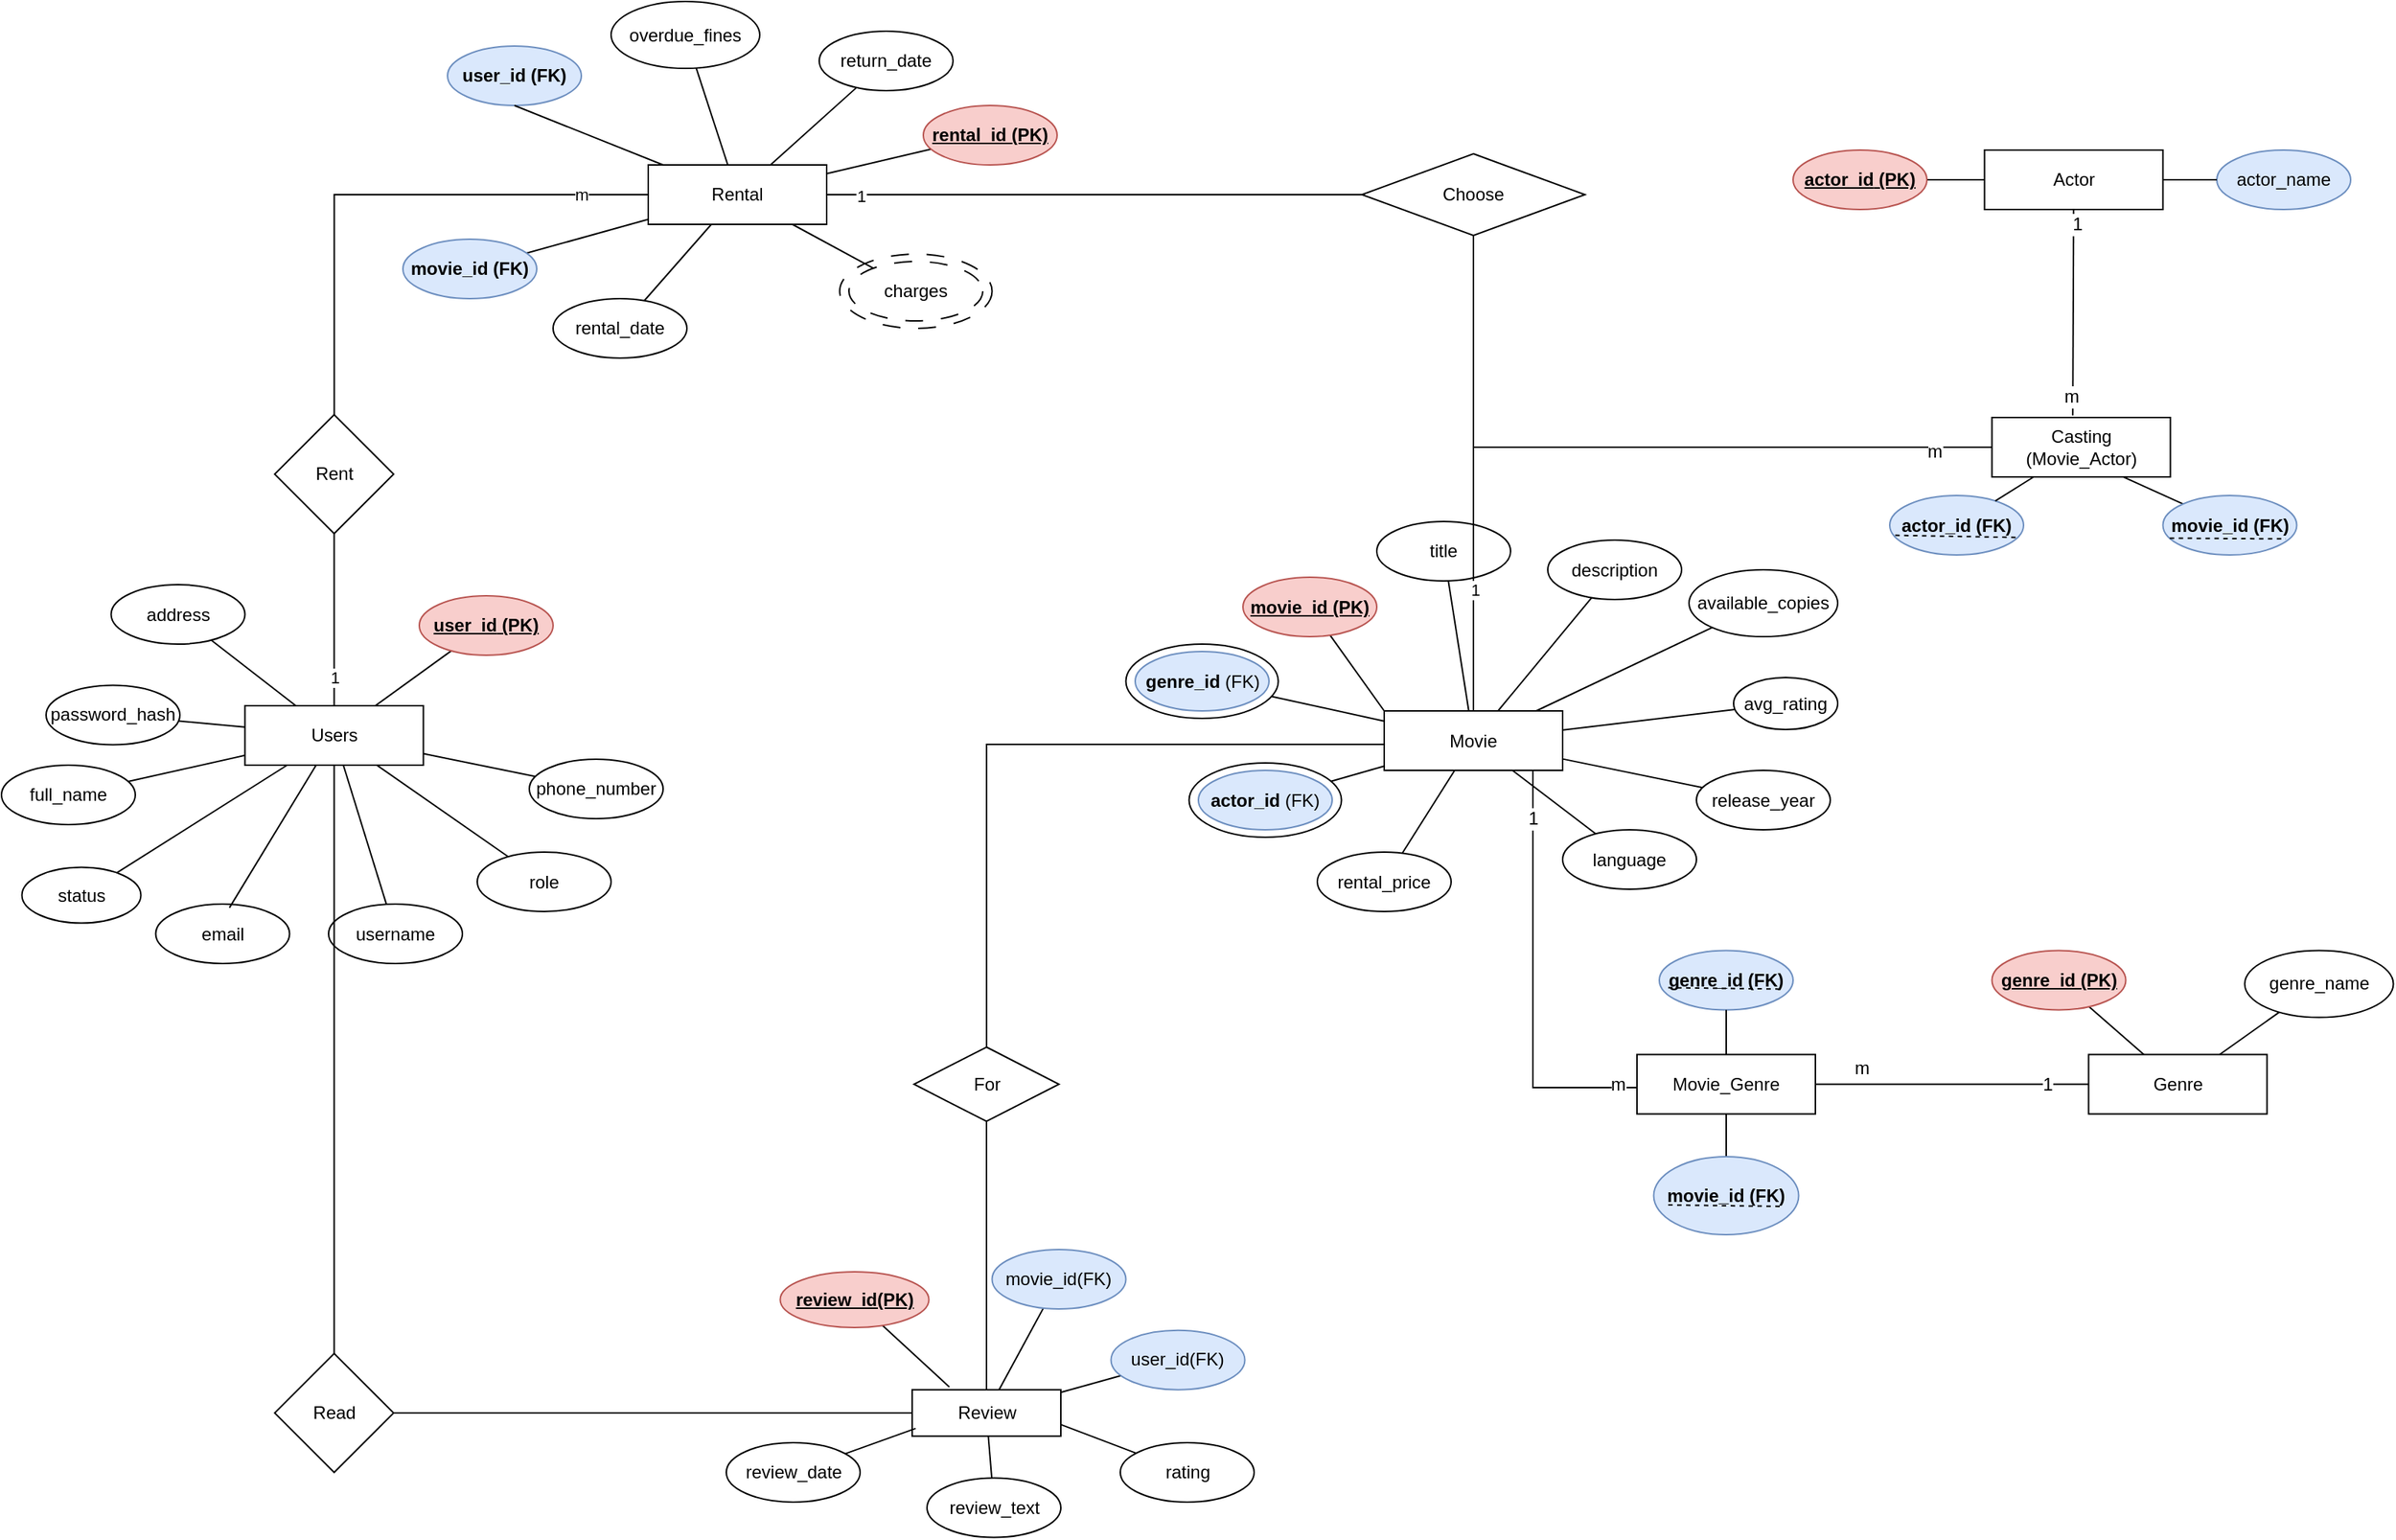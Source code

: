 <mxfile version="24.7.16">
  <diagram name="Page-1" id="xdNO-wtEi7Ypv27mEj1e">
    <mxGraphModel dx="252" dy="456" grid="1" gridSize="10" guides="1" tooltips="1" connect="1" arrows="1" fold="1" page="1" pageScale="1" pageWidth="850" pageHeight="1100" math="0" shadow="0">
      <root>
        <mxCell id="0" />
        <mxCell id="1" parent="0" />
        <mxCell id="vwZq9Y9TnrJTcbUkJgKD-1" style="rounded=0;orthogonalLoop=1;jettySize=auto;html=1;fontSize=12;startSize=8;endSize=8;strokeColor=default;endArrow=none;endFill=0;startArrow=none;startFill=0;strokeWidth=1;" parent="1" source="vwZq9Y9TnrJTcbUkJgKD-8" target="vwZq9Y9TnrJTcbUkJgKD-15" edge="1">
          <mxGeometry relative="1" as="geometry" />
        </mxCell>
        <mxCell id="vwZq9Y9TnrJTcbUkJgKD-2" style="rounded=0;orthogonalLoop=1;jettySize=auto;html=1;fontSize=12;startSize=8;endSize=8;strokeColor=default;endArrow=none;endFill=0;startArrow=none;startFill=0;strokeWidth=1;" parent="1" source="vwZq9Y9TnrJTcbUkJgKD-8" target="vwZq9Y9TnrJTcbUkJgKD-10" edge="1">
          <mxGeometry relative="1" as="geometry">
            <mxPoint x="912.833" y="627.191" as="targetPoint" />
          </mxGeometry>
        </mxCell>
        <mxCell id="vwZq9Y9TnrJTcbUkJgKD-3" style="rounded=0;orthogonalLoop=1;jettySize=auto;html=1;fontSize=12;startSize=8;endSize=8;strokeColor=default;endArrow=none;endFill=0;startArrow=none;startFill=0;strokeWidth=1;" parent="1" source="vwZq9Y9TnrJTcbUkJgKD-8" target="vwZq9Y9TnrJTcbUkJgKD-11" edge="1">
          <mxGeometry relative="1" as="geometry" />
        </mxCell>
        <mxCell id="vwZq9Y9TnrJTcbUkJgKD-4" style="rounded=0;orthogonalLoop=1;jettySize=auto;html=1;fontSize=12;startSize=8;endSize=8;strokeColor=default;endArrow=none;endFill=0;startArrow=none;startFill=0;strokeWidth=1;" parent="1" source="vwZq9Y9TnrJTcbUkJgKD-8" target="vwZq9Y9TnrJTcbUkJgKD-16" edge="1">
          <mxGeometry relative="1" as="geometry" />
        </mxCell>
        <mxCell id="vwZq9Y9TnrJTcbUkJgKD-5" style="rounded=0;orthogonalLoop=1;jettySize=auto;html=1;fontSize=12;startSize=8;endSize=8;strokeColor=default;endArrow=none;endFill=0;startArrow=none;startFill=0;strokeWidth=1;" parent="1" source="vwZq9Y9TnrJTcbUkJgKD-8" target="vwZq9Y9TnrJTcbUkJgKD-14" edge="1">
          <mxGeometry relative="1" as="geometry" />
        </mxCell>
        <mxCell id="HvHesekv2nDa_G__FXom-11" value="" style="rounded=0;orthogonalLoop=1;jettySize=auto;html=1;endArrow=none;endFill=0;" parent="1" source="vwZq9Y9TnrJTcbUkJgKD-8" target="HvHesekv2nDa_G__FXom-10" edge="1">
          <mxGeometry relative="1" as="geometry" />
        </mxCell>
        <mxCell id="vwZq9Y9TnrJTcbUkJgKD-8" value="Users" style="whiteSpace=wrap;html=1;strokeColor=default;" parent="1" vertex="1">
          <mxGeometry x="1093.75" y="514" width="120" height="40" as="geometry" />
        </mxCell>
        <mxCell id="vwZq9Y9TnrJTcbUkJgKD-9" value="address" style="ellipse;whiteSpace=wrap;html=1;" parent="1" vertex="1">
          <mxGeometry x="1003.75" y="432.5" width="90" height="40" as="geometry" />
        </mxCell>
        <mxCell id="vwZq9Y9TnrJTcbUkJgKD-10" value="full_name" style="ellipse;whiteSpace=wrap;html=1;" parent="1" vertex="1">
          <mxGeometry x="930" y="554" width="90" height="40" as="geometry" />
        </mxCell>
        <mxCell id="vwZq9Y9TnrJTcbUkJgKD-11" value="role" style="ellipse;whiteSpace=wrap;html=1;" parent="1" vertex="1">
          <mxGeometry x="1250" y="612.5" width="90" height="40" as="geometry" />
        </mxCell>
        <mxCell id="vwZq9Y9TnrJTcbUkJgKD-12" value="email" style="ellipse;whiteSpace=wrap;html=1;" parent="1" vertex="1">
          <mxGeometry x="1033.75" y="647.5" width="90" height="40" as="geometry" />
        </mxCell>
        <mxCell id="vwZq9Y9TnrJTcbUkJgKD-13" value="password_hash" style="ellipse;whiteSpace=wrap;html=1;" parent="1" vertex="1">
          <mxGeometry x="960" y="500.25" width="90" height="40" as="geometry" />
        </mxCell>
        <mxCell id="vwZq9Y9TnrJTcbUkJgKD-14" value="username" style="ellipse;whiteSpace=wrap;html=1;" parent="1" vertex="1">
          <mxGeometry x="1150" y="647.5" width="90" height="40" as="geometry" />
        </mxCell>
        <mxCell id="vwZq9Y9TnrJTcbUkJgKD-15" value="&lt;strong&gt;user_id&lt;/strong&gt; (PK)" style="ellipse;whiteSpace=wrap;html=1;fillColor=#f8cecc;strokeColor=#b85450;fontStyle=5" parent="1" vertex="1">
          <mxGeometry x="1211" y="440" width="90" height="40" as="geometry" />
        </mxCell>
        <mxCell id="vwZq9Y9TnrJTcbUkJgKD-16" value="phone_number" style="ellipse;whiteSpace=wrap;html=1;" parent="1" vertex="1">
          <mxGeometry x="1285" y="550" width="90" height="40" as="geometry" />
        </mxCell>
        <mxCell id="vwZq9Y9TnrJTcbUkJgKD-17" style="rounded=0;orthogonalLoop=1;jettySize=auto;html=1;entryX=0.551;entryY=0.061;entryDx=0;entryDy=0;entryPerimeter=0;fontSize=12;startSize=8;endSize=8;strokeColor=default;endArrow=none;endFill=0;startArrow=none;startFill=0;strokeWidth=1;" parent="1" source="vwZq9Y9TnrJTcbUkJgKD-8" target="vwZq9Y9TnrJTcbUkJgKD-12" edge="1">
          <mxGeometry relative="1" as="geometry" />
        </mxCell>
        <mxCell id="vwZq9Y9TnrJTcbUkJgKD-18" style="rounded=0;orthogonalLoop=1;jettySize=auto;html=1;fontSize=12;startSize=8;endSize=8;strokeColor=default;endArrow=none;endFill=0;startArrow=none;startFill=0;strokeWidth=1;" parent="1" source="vwZq9Y9TnrJTcbUkJgKD-8" target="vwZq9Y9TnrJTcbUkJgKD-9" edge="1">
          <mxGeometry relative="1" as="geometry" />
        </mxCell>
        <mxCell id="vwZq9Y9TnrJTcbUkJgKD-19" style="rounded=0;orthogonalLoop=1;jettySize=auto;html=1;fontSize=12;startSize=8;endSize=8;strokeColor=default;endArrow=none;endFill=0;startArrow=none;startFill=0;strokeWidth=1;" parent="1" source="vwZq9Y9TnrJTcbUkJgKD-8" target="vwZq9Y9TnrJTcbUkJgKD-13" edge="1">
          <mxGeometry relative="1" as="geometry" />
        </mxCell>
        <mxCell id="vwZq9Y9TnrJTcbUkJgKD-20" style="edgeStyle=none;curved=0;rounded=0;orthogonalLoop=1;jettySize=auto;html=1;exitX=0;exitY=0;exitDx=0;exitDy=0;fontSize=12;startSize=8;endSize=8;strokeColor=default;endArrow=none;endFill=0;startArrow=none;startFill=0;strokeWidth=1;" parent="1" source="vwZq9Y9TnrJTcbUkJgKD-27" target="vwZq9Y9TnrJTcbUkJgKD-34" edge="1">
          <mxGeometry relative="1" as="geometry" />
        </mxCell>
        <mxCell id="vwZq9Y9TnrJTcbUkJgKD-21" style="edgeStyle=none;curved=0;rounded=0;orthogonalLoop=1;jettySize=auto;html=1;fontSize=12;startSize=8;endSize=8;strokeColor=default;endArrow=none;endFill=0;startArrow=none;startFill=0;strokeWidth=1;" parent="1" source="vwZq9Y9TnrJTcbUkJgKD-27" target="vwZq9Y9TnrJTcbUkJgKD-29" edge="1">
          <mxGeometry relative="1" as="geometry" />
        </mxCell>
        <mxCell id="vwZq9Y9TnrJTcbUkJgKD-22" style="edgeStyle=none;curved=0;rounded=0;orthogonalLoop=1;jettySize=auto;html=1;fontSize=12;startSize=8;endSize=8;strokeColor=default;endArrow=none;endFill=0;startArrow=none;startFill=0;strokeWidth=1;" parent="1" source="vwZq9Y9TnrJTcbUkJgKD-27" target="vwZq9Y9TnrJTcbUkJgKD-30" edge="1">
          <mxGeometry relative="1" as="geometry" />
        </mxCell>
        <mxCell id="vwZq9Y9TnrJTcbUkJgKD-23" style="edgeStyle=none;curved=0;rounded=0;orthogonalLoop=1;jettySize=auto;html=1;fontSize=12;startSize=8;endSize=8;strokeColor=default;endArrow=none;endFill=0;startArrow=none;startFill=0;strokeWidth=1;" parent="1" source="vwZq9Y9TnrJTcbUkJgKD-27" target="vwZq9Y9TnrJTcbUkJgKD-35" edge="1">
          <mxGeometry relative="1" as="geometry" />
        </mxCell>
        <mxCell id="vwZq9Y9TnrJTcbUkJgKD-24" style="edgeStyle=none;curved=0;rounded=0;orthogonalLoop=1;jettySize=auto;html=1;fontSize=12;startSize=8;endSize=8;strokeColor=default;endArrow=none;endFill=0;startArrow=none;startFill=0;strokeWidth=1;" parent="1" source="vwZq9Y9TnrJTcbUkJgKD-27" target="HvHesekv2nDa_G__FXom-8" edge="1">
          <mxGeometry relative="1" as="geometry" />
        </mxCell>
        <mxCell id="vwZq9Y9TnrJTcbUkJgKD-25" value="" style="edgeStyle=none;curved=1;rounded=0;orthogonalLoop=1;jettySize=auto;html=1;fontSize=12;startSize=8;endSize=8;endArrow=none;endFill=0;startArrow=none;startFill=0;" parent="1" source="vwZq9Y9TnrJTcbUkJgKD-27" target="vwZq9Y9TnrJTcbUkJgKD-39" edge="1">
          <mxGeometry relative="1" as="geometry" />
        </mxCell>
        <mxCell id="vwZq9Y9TnrJTcbUkJgKD-26" value="" style="edgeStyle=none;curved=1;rounded=0;orthogonalLoop=1;jettySize=auto;html=1;fontSize=12;startSize=8;endSize=8;targetPerimeterSpacing=-1;startArrow=none;startFill=0;endArrow=none;endFill=0;" parent="1" source="vwZq9Y9TnrJTcbUkJgKD-27" target="vwZq9Y9TnrJTcbUkJgKD-40" edge="1">
          <mxGeometry relative="1" as="geometry" />
        </mxCell>
        <mxCell id="vwZq9Y9TnrJTcbUkJgKD-27" value="Movie" style="whiteSpace=wrap;html=1;strokeColor=default;" parent="1" vertex="1">
          <mxGeometry x="1860" y="517.5" width="120" height="40" as="geometry" />
        </mxCell>
        <mxCell id="vwZq9Y9TnrJTcbUkJgKD-28" value="title" style="ellipse;whiteSpace=wrap;html=1;" parent="1" vertex="1">
          <mxGeometry x="1855" y="390" width="90" height="40" as="geometry" />
        </mxCell>
        <mxCell id="vwZq9Y9TnrJTcbUkJgKD-29" value="release_year" style="ellipse;whiteSpace=wrap;html=1;" parent="1" vertex="1">
          <mxGeometry x="2070" y="557.5" width="90" height="40" as="geometry" />
        </mxCell>
        <mxCell id="vwZq9Y9TnrJTcbUkJgKD-30" value="language" style="ellipse;whiteSpace=wrap;html=1;" parent="1" vertex="1">
          <mxGeometry x="1980" y="597.5" width="90" height="40" as="geometry" />
        </mxCell>
        <mxCell id="vwZq9Y9TnrJTcbUkJgKD-31" value="&lt;strong&gt;genre_id&lt;/strong&gt; (FK)" style="ellipse;whiteSpace=wrap;html=1;fillColor=#dae8fc;strokeColor=#6c8ebf;" parent="1" vertex="1">
          <mxGeometry x="1692.5" y="477.5" width="90" height="40" as="geometry" />
        </mxCell>
        <mxCell id="vwZq9Y9TnrJTcbUkJgKD-32" value="avg_rating" style="ellipse;whiteSpace=wrap;html=1;" parent="1" vertex="1">
          <mxGeometry x="2095" y="495" width="70" height="35" as="geometry" />
        </mxCell>
        <mxCell id="vwZq9Y9TnrJTcbUkJgKD-33" value="&lt;strong&gt;actor_id&lt;/strong&gt; (FK)" style="ellipse;whiteSpace=wrap;html=1;fillColor=#dae8fc;strokeColor=#6c8ebf;" parent="1" vertex="1">
          <mxGeometry x="1735" y="557.5" width="90" height="40" as="geometry" />
        </mxCell>
        <mxCell id="vwZq9Y9TnrJTcbUkJgKD-34" value="&lt;strong&gt;movie_id&lt;/strong&gt; (PK)" style="ellipse;whiteSpace=wrap;html=1;fillColor=#f8cecc;strokeColor=#b85450;fontStyle=5" parent="1" vertex="1">
          <mxGeometry x="1765" y="427.5" width="90" height="40" as="geometry" />
        </mxCell>
        <mxCell id="vwZq9Y9TnrJTcbUkJgKD-35" value="description" style="ellipse;whiteSpace=wrap;html=1;" parent="1" vertex="1">
          <mxGeometry x="1970" y="402.5" width="90" height="40" as="geometry" />
        </mxCell>
        <mxCell id="vwZq9Y9TnrJTcbUkJgKD-36" style="edgeStyle=none;curved=0;rounded=0;orthogonalLoop=1;jettySize=auto;html=1;fontSize=12;startSize=8;endSize=8;strokeColor=default;endArrow=none;endFill=0;startArrow=none;startFill=0;strokeWidth=1;" parent="1" source="vwZq9Y9TnrJTcbUkJgKD-27" target="HvHesekv2nDa_G__FXom-6" edge="1">
          <mxGeometry relative="1" as="geometry" />
        </mxCell>
        <mxCell id="vwZq9Y9TnrJTcbUkJgKD-37" style="edgeStyle=none;curved=0;rounded=0;orthogonalLoop=1;jettySize=auto;html=1;fontSize=12;startSize=8;endSize=8;strokeColor=default;endArrow=none;endFill=0;startArrow=none;startFill=0;strokeWidth=1;" parent="1" source="vwZq9Y9TnrJTcbUkJgKD-27" target="vwZq9Y9TnrJTcbUkJgKD-28" edge="1">
          <mxGeometry relative="1" as="geometry" />
        </mxCell>
        <mxCell id="vwZq9Y9TnrJTcbUkJgKD-38" style="edgeStyle=none;curved=0;rounded=0;orthogonalLoop=1;jettySize=auto;html=1;fontSize=12;startSize=8;endSize=8;strokeColor=default;endArrow=none;endFill=0;startArrow=none;startFill=0;strokeWidth=1;" parent="1" source="vwZq9Y9TnrJTcbUkJgKD-27" target="vwZq9Y9TnrJTcbUkJgKD-32" edge="1">
          <mxGeometry relative="1" as="geometry" />
        </mxCell>
        <mxCell id="vwZq9Y9TnrJTcbUkJgKD-39" value="rental_price" style="ellipse;whiteSpace=wrap;html=1;" parent="1" vertex="1">
          <mxGeometry x="1815" y="612.5" width="90" height="40" as="geometry" />
        </mxCell>
        <mxCell id="vwZq9Y9TnrJTcbUkJgKD-40" value="available_copies" style="ellipse;whiteSpace=wrap;html=1;" parent="1" vertex="1">
          <mxGeometry x="2065" y="422.5" width="100" height="45" as="geometry" />
        </mxCell>
        <mxCell id="vwZq9Y9TnrJTcbUkJgKD-41" style="edgeStyle=none;curved=0;rounded=0;orthogonalLoop=1;jettySize=auto;html=1;fontSize=12;startSize=8;endSize=8;strokeColor=default;endArrow=none;endFill=0;startArrow=none;startFill=0;strokeWidth=1;" parent="1" source="vwZq9Y9TnrJTcbUkJgKD-43" target="vwZq9Y9TnrJTcbUkJgKD-44" edge="1">
          <mxGeometry relative="1" as="geometry" />
        </mxCell>
        <mxCell id="vwZq9Y9TnrJTcbUkJgKD-42" value="" style="edgeStyle=none;curved=1;rounded=0;orthogonalLoop=1;jettySize=auto;html=1;fontSize=12;startSize=8;endSize=8;targetPerimeterSpacing=-1;startArrow=none;startFill=0;endArrow=none;endFill=0;" parent="1" source="vwZq9Y9TnrJTcbUkJgKD-43" target="vwZq9Y9TnrJTcbUkJgKD-45" edge="1">
          <mxGeometry relative="1" as="geometry" />
        </mxCell>
        <mxCell id="vwZq9Y9TnrJTcbUkJgKD-43" value="Genre" style="whiteSpace=wrap;html=1;strokeColor=default;" parent="1" vertex="1">
          <mxGeometry x="2333.75" y="748.75" width="120" height="40" as="geometry" />
        </mxCell>
        <mxCell id="vwZq9Y9TnrJTcbUkJgKD-44" value="&lt;strong&gt;genre_id&lt;/strong&gt; (PK)" style="ellipse;whiteSpace=wrap;html=1;fillColor=#f8cecc;strokeColor=#b85450;fontStyle=5" parent="1" vertex="1">
          <mxGeometry x="2268.75" y="678.75" width="90" height="40" as="geometry" />
        </mxCell>
        <mxCell id="vwZq9Y9TnrJTcbUkJgKD-45" value="genre_name" style="ellipse;whiteSpace=wrap;html=1;" parent="1" vertex="1">
          <mxGeometry x="2438.75" y="678.75" width="100" height="45" as="geometry" />
        </mxCell>
        <mxCell id="vwZq9Y9TnrJTcbUkJgKD-46" style="edgeStyle=none;curved=0;rounded=0;orthogonalLoop=1;jettySize=auto;html=1;fontSize=12;startSize=8;endSize=8;strokeColor=default;endArrow=none;endFill=0;startArrow=none;startFill=0;strokeWidth=1;" parent="1" source="vwZq9Y9TnrJTcbUkJgKD-53" target="vwZq9Y9TnrJTcbUkJgKD-55" edge="1">
          <mxGeometry relative="1" as="geometry" />
        </mxCell>
        <mxCell id="vwZq9Y9TnrJTcbUkJgKD-47" style="edgeStyle=orthogonalEdgeStyle;rounded=0;orthogonalLoop=1;jettySize=auto;html=1;fontSize=12;startSize=8;endSize=8;endArrow=none;endFill=0;" parent="1" source="vwZq9Y9TnrJTcbUkJgKD-53" target="vwZq9Y9TnrJTcbUkJgKD-27" edge="1">
          <mxGeometry relative="1" as="geometry">
            <Array as="points">
              <mxPoint x="1960" y="771" />
            </Array>
          </mxGeometry>
        </mxCell>
        <mxCell id="vwZq9Y9TnrJTcbUkJgKD-48" value="1" style="edgeLabel;html=1;align=center;verticalAlign=middle;resizable=0;points=[];fontSize=12;" parent="vwZq9Y9TnrJTcbUkJgKD-47" vertex="1" connectable="0">
          <mxGeometry x="0.823" relative="1" as="geometry">
            <mxPoint y="7" as="offset" />
          </mxGeometry>
        </mxCell>
        <mxCell id="vwZq9Y9TnrJTcbUkJgKD-49" value="m" style="edgeLabel;html=1;align=center;verticalAlign=middle;resizable=0;points=[];fontSize=12;" parent="vwZq9Y9TnrJTcbUkJgKD-47" vertex="1" connectable="0">
          <mxGeometry x="-0.791" y="-2" relative="1" as="geometry">
            <mxPoint x="16" as="offset" />
          </mxGeometry>
        </mxCell>
        <mxCell id="vwZq9Y9TnrJTcbUkJgKD-50" style="edgeStyle=none;curved=1;rounded=0;orthogonalLoop=1;jettySize=auto;html=1;fontSize=12;startSize=8;endSize=8;endArrow=none;endFill=0;" parent="1" source="vwZq9Y9TnrJTcbUkJgKD-53" target="vwZq9Y9TnrJTcbUkJgKD-43" edge="1">
          <mxGeometry relative="1" as="geometry" />
        </mxCell>
        <mxCell id="vwZq9Y9TnrJTcbUkJgKD-51" value="1" style="edgeLabel;html=1;align=center;verticalAlign=middle;resizable=0;points=[];fontSize=12;" parent="vwZq9Y9TnrJTcbUkJgKD-50" vertex="1" connectable="0">
          <mxGeometry x="0.693" relative="1" as="geometry">
            <mxPoint as="offset" />
          </mxGeometry>
        </mxCell>
        <mxCell id="vwZq9Y9TnrJTcbUkJgKD-52" value="m" style="edgeLabel;html=1;align=center;verticalAlign=middle;resizable=0;points=[];fontSize=12;" parent="vwZq9Y9TnrJTcbUkJgKD-50" vertex="1" connectable="0">
          <mxGeometry x="-0.664" y="2" relative="1" as="geometry">
            <mxPoint y="-9" as="offset" />
          </mxGeometry>
        </mxCell>
        <mxCell id="vwZq9Y9TnrJTcbUkJgKD-53" value="Movie_Genre" style="whiteSpace=wrap;html=1;strokeColor=default;" parent="1" vertex="1">
          <mxGeometry x="2030" y="748.75" width="120" height="40" as="geometry" />
        </mxCell>
        <mxCell id="vwZq9Y9TnrJTcbUkJgKD-54" value="&lt;strong&gt;genre_id&lt;/strong&gt; (FK)" style="ellipse;whiteSpace=wrap;html=1;fillColor=#dae8fc;strokeColor=#6c8ebf;fontStyle=1" parent="1" vertex="1">
          <mxGeometry x="2045" y="678.75" width="90" height="40" as="geometry" />
        </mxCell>
        <mxCell id="vwZq9Y9TnrJTcbUkJgKD-55" value="&lt;strong&gt;movie_id&lt;/strong&gt; (FK)" style="ellipse;whiteSpace=wrap;html=1;fillColor=#dae8fc;strokeColor=#6c8ebf;fontStyle=1" parent="1" vertex="1">
          <mxGeometry x="2041.25" y="817.5" width="97.5" height="52.5" as="geometry" />
        </mxCell>
        <mxCell id="vwZq9Y9TnrJTcbUkJgKD-56" style="edgeStyle=none;curved=0;rounded=0;orthogonalLoop=1;jettySize=auto;html=1;fontSize=12;startSize=8;endSize=8;strokeColor=default;endArrow=none;endFill=0;startArrow=none;startFill=0;strokeWidth=1;" parent="1" source="vwZq9Y9TnrJTcbUkJgKD-53" target="vwZq9Y9TnrJTcbUkJgKD-54" edge="1">
          <mxGeometry relative="1" as="geometry" />
        </mxCell>
        <mxCell id="vwZq9Y9TnrJTcbUkJgKD-57" style="edgeStyle=none;curved=0;rounded=0;orthogonalLoop=1;jettySize=auto;html=1;fontSize=12;startSize=8;endSize=8;strokeColor=default;endArrow=none;endFill=0;startArrow=none;startFill=0;strokeWidth=1;" parent="1" source="vwZq9Y9TnrJTcbUkJgKD-58" target="vwZq9Y9TnrJTcbUkJgKD-60" edge="1">
          <mxGeometry relative="1" as="geometry" />
        </mxCell>
        <mxCell id="vwZq9Y9TnrJTcbUkJgKD-58" value="Actor" style="whiteSpace=wrap;html=1;strokeColor=default;" parent="1" vertex="1">
          <mxGeometry x="2263.75" y="140" width="120" height="40" as="geometry" />
        </mxCell>
        <mxCell id="vwZq9Y9TnrJTcbUkJgKD-59" value="actor_name" style="ellipse;whiteSpace=wrap;html=1;fillColor=#dae8fc;strokeColor=#6c8ebf;" parent="1" vertex="1">
          <mxGeometry x="2420" y="140" width="90" height="40" as="geometry" />
        </mxCell>
        <mxCell id="vwZq9Y9TnrJTcbUkJgKD-60" value="&lt;strong&gt;actor_id&lt;/strong&gt; (PK)" style="ellipse;whiteSpace=wrap;html=1;fillColor=#f8cecc;strokeColor=#b85450;fontStyle=5" parent="1" vertex="1">
          <mxGeometry x="2135" y="140" width="90" height="40" as="geometry" />
        </mxCell>
        <mxCell id="vwZq9Y9TnrJTcbUkJgKD-61" style="edgeStyle=none;curved=0;rounded=0;orthogonalLoop=1;jettySize=auto;html=1;fontSize=12;startSize=8;endSize=8;strokeColor=default;endArrow=none;endFill=0;startArrow=none;startFill=0;strokeWidth=1;" parent="1" source="vwZq9Y9TnrJTcbUkJgKD-58" target="vwZq9Y9TnrJTcbUkJgKD-59" edge="1">
          <mxGeometry relative="1" as="geometry" />
        </mxCell>
        <mxCell id="vwZq9Y9TnrJTcbUkJgKD-62" style="edgeStyle=none;curved=0;rounded=0;orthogonalLoop=1;jettySize=auto;html=1;exitX=0;exitY=0;exitDx=0;exitDy=0;fontSize=12;startSize=8;endSize=8;strokeColor=default;endArrow=none;endFill=0;startArrow=none;startFill=0;strokeWidth=1;" parent="1" source="vwZq9Y9TnrJTcbUkJgKD-66" target="vwZq9Y9TnrJTcbUkJgKD-69" edge="1">
          <mxGeometry relative="1" as="geometry" />
        </mxCell>
        <mxCell id="vwZq9Y9TnrJTcbUkJgKD-63" style="edgeStyle=orthogonalEdgeStyle;rounded=0;orthogonalLoop=1;jettySize=auto;html=1;entryX=0.5;entryY=0;entryDx=0;entryDy=0;fontSize=12;startSize=8;endSize=8;endArrow=none;endFill=0;" parent="1" source="vwZq9Y9TnrJTcbUkJgKD-66" target="vwZq9Y9TnrJTcbUkJgKD-27" edge="1">
          <mxGeometry relative="1" as="geometry" />
        </mxCell>
        <mxCell id="vwZq9Y9TnrJTcbUkJgKD-65" value="m" style="edgeLabel;html=1;align=center;verticalAlign=middle;resizable=0;points=[];fontSize=12;" parent="vwZq9Y9TnrJTcbUkJgKD-63" vertex="1" connectable="0">
          <mxGeometry x="-0.85" y="3" relative="1" as="geometry">
            <mxPoint as="offset" />
          </mxGeometry>
        </mxCell>
        <mxCell id="vwZq9Y9TnrJTcbUkJgKD-66" value="Casting (Movie_Actor)" style="whiteSpace=wrap;html=1;strokeColor=default;" parent="1" vertex="1">
          <mxGeometry x="2268.75" y="320" width="120" height="40" as="geometry" />
        </mxCell>
        <mxCell id="vwZq9Y9TnrJTcbUkJgKD-68" value="&lt;strong&gt;actor_id&lt;/strong&gt; (FK)" style="ellipse;whiteSpace=wrap;html=1;fillColor=#dae8fc;strokeColor=#6c8ebf;fontStyle=1" parent="1" vertex="1">
          <mxGeometry x="2200" y="372.5" width="90" height="40" as="geometry" />
        </mxCell>
        <mxCell id="vwZq9Y9TnrJTcbUkJgKD-69" value="&lt;strong&gt;movie_id&lt;/strong&gt; (FK)" style="ellipse;whiteSpace=wrap;html=1;fillColor=#dae8fc;strokeColor=#6c8ebf;fontStyle=1;" parent="1" vertex="1">
          <mxGeometry x="2383.75" y="372.5" width="90" height="40" as="geometry" />
        </mxCell>
        <mxCell id="vwZq9Y9TnrJTcbUkJgKD-70" style="edgeStyle=none;curved=0;rounded=0;orthogonalLoop=1;jettySize=auto;html=1;fontSize=12;startSize=8;endSize=8;strokeColor=default;endArrow=none;endFill=0;startArrow=none;startFill=0;strokeWidth=1;" parent="1" source="vwZq9Y9TnrJTcbUkJgKD-66" target="vwZq9Y9TnrJTcbUkJgKD-68" edge="1">
          <mxGeometry relative="1" as="geometry" />
        </mxCell>
        <mxCell id="vwZq9Y9TnrJTcbUkJgKD-72" style="edgeStyle=none;curved=0;rounded=0;orthogonalLoop=1;jettySize=auto;html=1;fontSize=12;startSize=8;endSize=8;strokeColor=default;endArrow=none;endFill=0;startArrow=none;startFill=0;strokeWidth=1;" parent="1" source="vwZq9Y9TnrJTcbUkJgKD-80" target="vwZq9Y9TnrJTcbUkJgKD-85" edge="1">
          <mxGeometry relative="1" as="geometry" />
        </mxCell>
        <mxCell id="vwZq9Y9TnrJTcbUkJgKD-73" style="edgeStyle=none;curved=0;rounded=0;orthogonalLoop=1;jettySize=auto;html=1;fontSize=12;startSize=8;endSize=8;strokeColor=default;endArrow=none;endFill=0;startArrow=none;startFill=0;strokeWidth=1;" parent="1" source="vwZq9Y9TnrJTcbUkJgKD-80" target="vwZq9Y9TnrJTcbUkJgKD-81" edge="1">
          <mxGeometry relative="1" as="geometry" />
        </mxCell>
        <mxCell id="vwZq9Y9TnrJTcbUkJgKD-74" style="edgeStyle=none;curved=0;rounded=0;orthogonalLoop=1;jettySize=auto;html=1;fontSize=12;startSize=8;endSize=8;strokeColor=default;endArrow=none;endFill=0;startArrow=none;startFill=0;strokeWidth=1;" parent="1" source="vwZq9Y9TnrJTcbUkJgKD-80" target="vwZq9Y9TnrJTcbUkJgKD-82" edge="1">
          <mxGeometry relative="1" as="geometry" />
        </mxCell>
        <mxCell id="vwZq9Y9TnrJTcbUkJgKD-75" style="edgeStyle=none;curved=0;rounded=0;orthogonalLoop=1;jettySize=auto;html=1;fontSize=12;startSize=8;endSize=8;strokeColor=default;endArrow=none;endFill=0;startArrow=none;startFill=0;strokeWidth=1;" parent="1" source="vwZq9Y9TnrJTcbUkJgKD-80" target="vwZq9Y9TnrJTcbUkJgKD-84" edge="1">
          <mxGeometry relative="1" as="geometry" />
        </mxCell>
        <mxCell id="vwZq9Y9TnrJTcbUkJgKD-76" value="" style="edgeStyle=none;curved=1;rounded=0;orthogonalLoop=1;jettySize=auto;html=1;fontSize=12;startSize=8;endSize=8;endArrow=none;endFill=0;startArrow=none;startFill=0;" parent="1" source="vwZq9Y9TnrJTcbUkJgKD-80" target="vwZq9Y9TnrJTcbUkJgKD-87" edge="1">
          <mxGeometry relative="1" as="geometry" />
        </mxCell>
        <mxCell id="vwZq9Y9TnrJTcbUkJgKD-77" value="" style="edgeStyle=none;curved=1;rounded=0;orthogonalLoop=1;jettySize=auto;html=1;fontSize=12;startSize=8;endSize=8;targetPerimeterSpacing=-1;startArrow=none;startFill=0;endArrow=none;endFill=0;" parent="1" source="vwZq9Y9TnrJTcbUkJgKD-80" target="vwZq9Y9TnrJTcbUkJgKD-88" edge="1">
          <mxGeometry relative="1" as="geometry" />
        </mxCell>
        <mxCell id="a7wCdL0YuHwY793Ek5zo-3" style="edgeStyle=orthogonalEdgeStyle;rounded=0;orthogonalLoop=1;jettySize=auto;html=1;endArrow=none;endFill=0;" parent="1" source="vwZq9Y9TnrJTcbUkJgKD-80" target="vwZq9Y9TnrJTcbUkJgKD-94" edge="1">
          <mxGeometry relative="1" as="geometry">
            <Array as="points" />
          </mxGeometry>
        </mxCell>
        <mxCell id="a7wCdL0YuHwY793Ek5zo-6" value="1" style="edgeLabel;html=1;align=center;verticalAlign=middle;resizable=0;points=[];" parent="a7wCdL0YuHwY793Ek5zo-3" vertex="1" connectable="0">
          <mxGeometry x="-0.872" y="-1" relative="1" as="geometry">
            <mxPoint as="offset" />
          </mxGeometry>
        </mxCell>
        <mxCell id="vwZq9Y9TnrJTcbUkJgKD-80" value="Rental" style="whiteSpace=wrap;html=1;strokeColor=default;" parent="1" vertex="1">
          <mxGeometry x="1365" y="150" width="120" height="40" as="geometry" />
        </mxCell>
        <mxCell id="vwZq9Y9TnrJTcbUkJgKD-81" value="charges" style="ellipse;whiteSpace=wrap;html=1;dashed=1;dashPattern=12 12;" parent="1" vertex="1">
          <mxGeometry x="1500" y="215" width="90" height="40" as="geometry" />
        </mxCell>
        <mxCell id="vwZq9Y9TnrJTcbUkJgKD-83" value="&lt;strong&gt;user_id&lt;/strong&gt; (FK)" style="ellipse;whiteSpace=wrap;html=1;fillColor=#dae8fc;strokeColor=#6c8ebf;fontStyle=1" parent="1" vertex="1">
          <mxGeometry x="1230" y="70" width="90" height="40" as="geometry" />
        </mxCell>
        <mxCell id="vwZq9Y9TnrJTcbUkJgKD-84" value="&lt;strong&gt;movie_id&lt;/strong&gt; (FK)" style="ellipse;whiteSpace=wrap;html=1;fillColor=#dae8fc;strokeColor=#6c8ebf;fontStyle=1" parent="1" vertex="1">
          <mxGeometry x="1200" y="200" width="90" height="40" as="geometry" />
        </mxCell>
        <mxCell id="vwZq9Y9TnrJTcbUkJgKD-85" value="&lt;strong&gt;rental_id&lt;/strong&gt; (PK)" style="ellipse;whiteSpace=wrap;html=1;fillColor=#f8cecc;strokeColor=#b85450;fontStyle=5" parent="1" vertex="1">
          <mxGeometry x="1550" y="110" width="90" height="40" as="geometry" />
        </mxCell>
        <mxCell id="vwZq9Y9TnrJTcbUkJgKD-86" style="edgeStyle=none;curved=0;rounded=0;orthogonalLoop=1;jettySize=auto;html=1;entryX=0.5;entryY=1;entryDx=0;entryDy=0;fontSize=12;startSize=8;endSize=8;strokeColor=default;endArrow=none;endFill=0;startArrow=none;startFill=0;strokeWidth=1;" parent="1" source="vwZq9Y9TnrJTcbUkJgKD-80" target="vwZq9Y9TnrJTcbUkJgKD-83" edge="1">
          <mxGeometry relative="1" as="geometry" />
        </mxCell>
        <mxCell id="vwZq9Y9TnrJTcbUkJgKD-87" value="rental_date" style="ellipse;whiteSpace=wrap;html=1;" parent="1" vertex="1">
          <mxGeometry x="1301" y="240" width="90" height="40" as="geometry" />
        </mxCell>
        <mxCell id="vwZq9Y9TnrJTcbUkJgKD-88" value="overdue_fines" style="ellipse;whiteSpace=wrap;html=1;" parent="1" vertex="1">
          <mxGeometry x="1340" y="40" width="100" height="45" as="geometry" />
        </mxCell>
        <mxCell id="vwZq9Y9TnrJTcbUkJgKD-92" style="edgeStyle=orthogonalEdgeStyle;rounded=0;orthogonalLoop=1;jettySize=auto;html=1;fontSize=12;startSize=8;endSize=8;endArrow=none;endFill=0;exitX=0.5;exitY=1;exitDx=0;exitDy=0;" parent="1" source="vwZq9Y9TnrJTcbUkJgKD-94" target="vwZq9Y9TnrJTcbUkJgKD-27" edge="1">
          <mxGeometry relative="1" as="geometry">
            <Array as="points" />
          </mxGeometry>
        </mxCell>
        <mxCell id="MY8bs-RQkO05MQZ8Xh-i-11" value="1" style="edgeLabel;html=1;align=center;verticalAlign=middle;resizable=0;points=[];" vertex="1" connectable="0" parent="vwZq9Y9TnrJTcbUkJgKD-92">
          <mxGeometry x="0.486" y="1" relative="1" as="geometry">
            <mxPoint as="offset" />
          </mxGeometry>
        </mxCell>
        <mxCell id="vwZq9Y9TnrJTcbUkJgKD-94" value="Choose" style="rhombus;whiteSpace=wrap;html=1;" parent="1" vertex="1">
          <mxGeometry x="1845" y="142.5" width="150" height="55" as="geometry" />
        </mxCell>
        <mxCell id="vwZq9Y9TnrJTcbUkJgKD-95" style="edgeStyle=none;curved=1;rounded=0;orthogonalLoop=1;jettySize=auto;html=1;entryX=0.453;entryY=-0.033;entryDx=0;entryDy=0;entryPerimeter=0;fontSize=12;startSize=8;endSize=8;endArrow=none;endFill=0;" parent="1" source="vwZq9Y9TnrJTcbUkJgKD-58" target="vwZq9Y9TnrJTcbUkJgKD-66" edge="1">
          <mxGeometry relative="1" as="geometry" />
        </mxCell>
        <mxCell id="vwZq9Y9TnrJTcbUkJgKD-96" value="1" style="edgeLabel;html=1;align=center;verticalAlign=middle;resizable=0;points=[];fontSize=12;" parent="vwZq9Y9TnrJTcbUkJgKD-95" vertex="1" connectable="0">
          <mxGeometry x="-0.856" y="2" relative="1" as="geometry">
            <mxPoint as="offset" />
          </mxGeometry>
        </mxCell>
        <mxCell id="vwZq9Y9TnrJTcbUkJgKD-97" value="m" style="edgeLabel;html=1;align=center;verticalAlign=middle;resizable=0;points=[];fontSize=12;" parent="vwZq9Y9TnrJTcbUkJgKD-95" vertex="1" connectable="0">
          <mxGeometry x="0.808" y="-1" relative="1" as="geometry">
            <mxPoint as="offset" />
          </mxGeometry>
        </mxCell>
        <mxCell id="HvHesekv2nDa_G__FXom-3" value="" style="endArrow=none;dashed=1;html=1;rounded=0;exitX=0.051;exitY=0.718;exitDx=0;exitDy=0;exitPerimeter=0;entryX=0.919;entryY=0.73;entryDx=0;entryDy=0;entryPerimeter=0;" parent="1" source="vwZq9Y9TnrJTcbUkJgKD-69" target="vwZq9Y9TnrJTcbUkJgKD-69" edge="1">
          <mxGeometry width="50" height="50" relative="1" as="geometry">
            <mxPoint x="2148.75" y="390" as="sourcePoint" />
            <mxPoint x="2198.75" y="340" as="targetPoint" />
          </mxGeometry>
        </mxCell>
        <mxCell id="HvHesekv2nDa_G__FXom-4" value="" style="endArrow=none;dashed=1;html=1;rounded=0;exitX=0.041;exitY=0.67;exitDx=0;exitDy=0;exitPerimeter=0;entryX=0.961;entryY=0.706;entryDx=0;entryDy=0;entryPerimeter=0;" parent="1" source="vwZq9Y9TnrJTcbUkJgKD-68" target="vwZq9Y9TnrJTcbUkJgKD-68" edge="1">
          <mxGeometry width="50" height="50" relative="1" as="geometry">
            <mxPoint x="2038.75" y="409.76" as="sourcePoint" />
            <mxPoint x="2116.75" y="409.76" as="targetPoint" />
          </mxGeometry>
        </mxCell>
        <mxCell id="HvHesekv2nDa_G__FXom-6" value="" style="ellipse;whiteSpace=wrap;html=1;gradientColor=none;fillStyle=dashed;fillColor=none;" parent="1" vertex="1">
          <mxGeometry x="1686.25" y="472.5" width="102.5" height="50" as="geometry" />
        </mxCell>
        <mxCell id="HvHesekv2nDa_G__FXom-8" value="" style="ellipse;whiteSpace=wrap;html=1;gradientColor=none;fillStyle=dashed;fillColor=none;" parent="1" vertex="1">
          <mxGeometry x="1728.75" y="552.5" width="102.5" height="50" as="geometry" />
        </mxCell>
        <mxCell id="HvHesekv2nDa_G__FXom-9" value="" style="ellipse;whiteSpace=wrap;html=1;gradientColor=none;fillStyle=dashed;fillColor=none;dashed=1;dashPattern=12 12;" parent="1" vertex="1">
          <mxGeometry x="1493.75" y="210" width="102.5" height="50" as="geometry" />
        </mxCell>
        <mxCell id="HvHesekv2nDa_G__FXom-10" value="status" style="ellipse;whiteSpace=wrap;html=1;" parent="1" vertex="1">
          <mxGeometry x="943.75" y="622.75" width="80" height="37.5" as="geometry" />
        </mxCell>
        <mxCell id="HvHesekv2nDa_G__FXom-17" value="" style="rounded=0;orthogonalLoop=1;jettySize=auto;html=1;endArrow=none;endFill=0;" parent="1" target="HvHesekv2nDa_G__FXom-16" edge="1">
          <mxGeometry relative="1" as="geometry">
            <mxPoint x="1567.5" y="972.5" as="sourcePoint" />
          </mxGeometry>
        </mxCell>
        <mxCell id="HvHesekv2nDa_G__FXom-13" value="Review" style="rounded=0;whiteSpace=wrap;html=1;" parent="1" vertex="1">
          <mxGeometry x="1542.5" y="974.37" width="100" height="31.25" as="geometry" />
        </mxCell>
        <mxCell id="HvHesekv2nDa_G__FXom-16" value="review_id(PK)" style="ellipse;whiteSpace=wrap;html=1;rounded=0;fontStyle=5;fillColor=#f8cecc;strokeColor=#b85450;" parent="1" vertex="1">
          <mxGeometry x="1453.75" y="895" width="100" height="37.5" as="geometry" />
        </mxCell>
        <mxCell id="HvHesekv2nDa_G__FXom-22" style="rounded=0;orthogonalLoop=1;jettySize=auto;html=1;endArrow=none;endFill=0;" parent="1" source="HvHesekv2nDa_G__FXom-18" target="HvHesekv2nDa_G__FXom-13" edge="1">
          <mxGeometry relative="1" as="geometry" />
        </mxCell>
        <mxCell id="HvHesekv2nDa_G__FXom-18" value="review_text" style="ellipse;whiteSpace=wrap;html=1;" parent="1" vertex="1">
          <mxGeometry x="1552.5" y="1033.75" width="90" height="40" as="geometry" />
        </mxCell>
        <mxCell id="HvHesekv2nDa_G__FXom-19" value="review_date" style="ellipse;whiteSpace=wrap;html=1;" parent="1" vertex="1">
          <mxGeometry x="1417.5" y="1010" width="90" height="40" as="geometry" />
        </mxCell>
        <mxCell id="HvHesekv2nDa_G__FXom-23" style="rounded=0;orthogonalLoop=1;jettySize=auto;html=1;endArrow=none;endFill=0;" parent="1" source="HvHesekv2nDa_G__FXom-20" target="HvHesekv2nDa_G__FXom-13" edge="1">
          <mxGeometry relative="1" as="geometry" />
        </mxCell>
        <mxCell id="HvHesekv2nDa_G__FXom-20" value="user_id(FK)" style="ellipse;whiteSpace=wrap;html=1;fillColor=#dae8fc;strokeColor=#6c8ebf;" parent="1" vertex="1">
          <mxGeometry x="1676.25" y="934.37" width="90" height="40" as="geometry" />
        </mxCell>
        <mxCell id="HvHesekv2nDa_G__FXom-21" style="rounded=0;orthogonalLoop=1;jettySize=auto;html=1;entryX=0.023;entryY=0.835;entryDx=0;entryDy=0;entryPerimeter=0;endArrow=none;endFill=0;" parent="1" source="HvHesekv2nDa_G__FXom-19" target="HvHesekv2nDa_G__FXom-13" edge="1">
          <mxGeometry relative="1" as="geometry">
            <mxPoint x="1497.5" y="1093.75" as="sourcePoint" />
          </mxGeometry>
        </mxCell>
        <mxCell id="HvHesekv2nDa_G__FXom-25" style="rounded=0;orthogonalLoop=1;jettySize=auto;html=1;entryX=1;entryY=0.75;entryDx=0;entryDy=0;endArrow=none;endFill=0;" parent="1" source="HvHesekv2nDa_G__FXom-24" target="HvHesekv2nDa_G__FXom-13" edge="1">
          <mxGeometry relative="1" as="geometry">
            <mxPoint x="1687.855" y="1014.736" as="sourcePoint" />
          </mxGeometry>
        </mxCell>
        <mxCell id="HvHesekv2nDa_G__FXom-24" value="rating" style="ellipse;whiteSpace=wrap;html=1;" parent="1" vertex="1">
          <mxGeometry x="1682.5" y="1010" width="90" height="40" as="geometry" />
        </mxCell>
        <mxCell id="HvHesekv2nDa_G__FXom-27" style="rounded=0;orthogonalLoop=1;jettySize=auto;html=1;endArrow=none;endFill=0;" parent="1" source="HvHesekv2nDa_G__FXom-26" target="HvHesekv2nDa_G__FXom-13" edge="1">
          <mxGeometry relative="1" as="geometry" />
        </mxCell>
        <mxCell id="HvHesekv2nDa_G__FXom-26" value="movie_id(FK)" style="ellipse;whiteSpace=wrap;html=1;fillColor=#dae8fc;strokeColor=#6c8ebf;" parent="1" vertex="1">
          <mxGeometry x="1596.25" y="880" width="90" height="40" as="geometry" />
        </mxCell>
        <mxCell id="nalIL6NrAGeNrtfmA-32-5" style="edgeStyle=orthogonalEdgeStyle;rounded=0;orthogonalLoop=1;jettySize=auto;html=1;fontSize=12;startSize=8;endSize=8;endArrow=none;endFill=0;" parent="1" source="nalIL6NrAGeNrtfmA-32-7" target="vwZq9Y9TnrJTcbUkJgKD-80" edge="1">
          <mxGeometry relative="1" as="geometry">
            <mxPoint x="1400.47" y="412.5" as="sourcePoint" />
            <Array as="points">
              <mxPoint x="1154" y="170" />
            </Array>
          </mxGeometry>
        </mxCell>
        <mxCell id="a7wCdL0YuHwY793Ek5zo-5" value="m" style="edgeLabel;html=1;align=center;verticalAlign=middle;resizable=0;points=[];" parent="nalIL6NrAGeNrtfmA-32-5" vertex="1" connectable="0">
          <mxGeometry x="0.848" relative="1" as="geometry">
            <mxPoint x="-18" as="offset" />
          </mxGeometry>
        </mxCell>
        <mxCell id="nalIL6NrAGeNrtfmA-32-7" value="Re&lt;span style=&quot;background-color: initial;&quot;&gt;nt&lt;/span&gt;" style="rhombus;whiteSpace=wrap;html=1;" parent="1" vertex="1">
          <mxGeometry x="1113.75" y="318.14" width="80" height="80" as="geometry" />
        </mxCell>
        <mxCell id="vwZq9Y9TnrJTcbUkJgKD-82" value="return_date" style="ellipse;whiteSpace=wrap;html=1;" parent="1" vertex="1">
          <mxGeometry x="1480" y="60" width="90" height="40" as="geometry" />
        </mxCell>
        <mxCell id="MY8bs-RQkO05MQZ8Xh-i-2" value="Read" style="rhombus;whiteSpace=wrap;html=1;" vertex="1" parent="1">
          <mxGeometry x="1113.75" y="949.99" width="80" height="80" as="geometry" />
        </mxCell>
        <mxCell id="MY8bs-RQkO05MQZ8Xh-i-3" value="" style="endArrow=none;html=1;rounded=0;" edge="1" parent="1" source="vwZq9Y9TnrJTcbUkJgKD-8" target="MY8bs-RQkO05MQZ8Xh-i-2">
          <mxGeometry width="50" height="50" relative="1" as="geometry">
            <mxPoint x="1440" y="570" as="sourcePoint" />
            <mxPoint x="1490" y="520" as="targetPoint" />
          </mxGeometry>
        </mxCell>
        <mxCell id="MY8bs-RQkO05MQZ8Xh-i-4" value="" style="endArrow=none;html=1;rounded=0;edgeStyle=orthogonalEdgeStyle;" edge="1" parent="1" source="HvHesekv2nDa_G__FXom-13" target="MY8bs-RQkO05MQZ8Xh-i-2">
          <mxGeometry width="50" height="50" relative="1" as="geometry">
            <mxPoint x="1440" y="670" as="sourcePoint" />
            <mxPoint x="1490" y="620" as="targetPoint" />
          </mxGeometry>
        </mxCell>
        <mxCell id="MY8bs-RQkO05MQZ8Xh-i-7" value="" style="endArrow=none;html=1;rounded=0;" edge="1" parent="1" source="vwZq9Y9TnrJTcbUkJgKD-8" target="nalIL6NrAGeNrtfmA-32-7">
          <mxGeometry width="50" height="50" relative="1" as="geometry">
            <mxPoint x="1270" y="540" as="sourcePoint" />
            <mxPoint x="1320" y="490" as="targetPoint" />
          </mxGeometry>
        </mxCell>
        <mxCell id="MY8bs-RQkO05MQZ8Xh-i-8" value="1" style="edgeLabel;html=1;align=center;verticalAlign=middle;resizable=0;points=[];" vertex="1" connectable="0" parent="MY8bs-RQkO05MQZ8Xh-i-7">
          <mxGeometry x="-0.673" relative="1" as="geometry">
            <mxPoint as="offset" />
          </mxGeometry>
        </mxCell>
        <mxCell id="MY8bs-RQkO05MQZ8Xh-i-9" value="" style="endArrow=none;dashed=1;html=1;rounded=0;exitX=0.051;exitY=0.718;exitDx=0;exitDy=0;exitPerimeter=0;entryX=0.919;entryY=0.73;entryDx=0;entryDy=0;entryPerimeter=0;" edge="1" parent="1">
          <mxGeometry width="50" height="50" relative="1" as="geometry">
            <mxPoint x="2051" y="850" as="sourcePoint" />
            <mxPoint x="2129" y="851" as="targetPoint" />
          </mxGeometry>
        </mxCell>
        <mxCell id="MY8bs-RQkO05MQZ8Xh-i-10" value="" style="endArrow=none;dashed=1;html=1;rounded=0;exitX=0.051;exitY=0.718;exitDx=0;exitDy=0;exitPerimeter=0;entryX=0.919;entryY=0.73;entryDx=0;entryDy=0;entryPerimeter=0;" edge="1" parent="1">
          <mxGeometry width="50" height="50" relative="1" as="geometry">
            <mxPoint x="2051" y="703.75" as="sourcePoint" />
            <mxPoint x="2129" y="704.75" as="targetPoint" />
          </mxGeometry>
        </mxCell>
        <mxCell id="MY8bs-RQkO05MQZ8Xh-i-12" value="For" style="rhombus;whiteSpace=wrap;html=1;" vertex="1" parent="1">
          <mxGeometry x="1543.75" y="743.75" width="97.5" height="50" as="geometry" />
        </mxCell>
        <mxCell id="MY8bs-RQkO05MQZ8Xh-i-13" value="" style="endArrow=none;html=1;rounded=0;edgeStyle=orthogonalEdgeStyle;" edge="1" parent="1" source="MY8bs-RQkO05MQZ8Xh-i-12" target="vwZq9Y9TnrJTcbUkJgKD-27">
          <mxGeometry width="50" height="50" relative="1" as="geometry">
            <mxPoint x="1740" y="640" as="sourcePoint" />
            <mxPoint x="1790" y="590" as="targetPoint" />
            <Array as="points">
              <mxPoint x="1593" y="540" />
            </Array>
          </mxGeometry>
        </mxCell>
        <mxCell id="MY8bs-RQkO05MQZ8Xh-i-14" value="" style="endArrow=none;html=1;rounded=0;" edge="1" parent="1" source="HvHesekv2nDa_G__FXom-13" target="MY8bs-RQkO05MQZ8Xh-i-12">
          <mxGeometry width="50" height="50" relative="1" as="geometry">
            <mxPoint x="1740" y="700" as="sourcePoint" />
            <mxPoint x="1790" y="650" as="targetPoint" />
          </mxGeometry>
        </mxCell>
      </root>
    </mxGraphModel>
  </diagram>
</mxfile>
